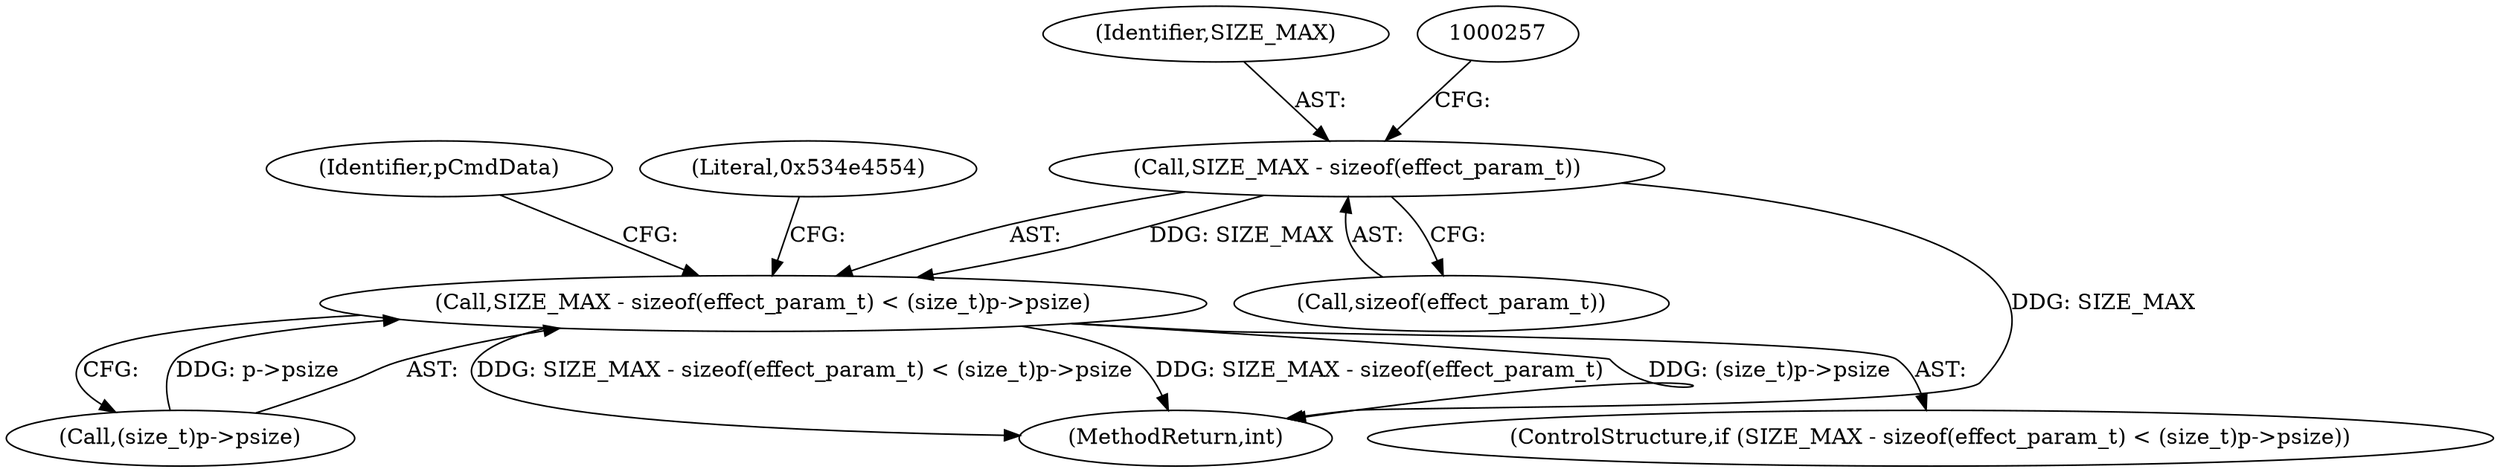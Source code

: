 digraph "0_Android_f490fc335772a9b14e78997486f4a572b0594c04_0@API" {
"1000252" [label="(Call,SIZE_MAX - sizeof(effect_param_t))"];
"1000251" [label="(Call,SIZE_MAX - sizeof(effect_param_t) < (size_t)p->psize)"];
"1000271" [label="(Identifier,pCmdData)"];
"1000254" [label="(Call,sizeof(effect_param_t))"];
"1000253" [label="(Identifier,SIZE_MAX)"];
"1000252" [label="(Call,SIZE_MAX - sizeof(effect_param_t))"];
"1000251" [label="(Call,SIZE_MAX - sizeof(effect_param_t) < (size_t)p->psize)"];
"1000256" [label="(Call,(size_t)p->psize)"];
"1000263" [label="(Literal,0x534e4554)"];
"1000685" [label="(MethodReturn,int)"];
"1000250" [label="(ControlStructure,if (SIZE_MAX - sizeof(effect_param_t) < (size_t)p->psize))"];
"1000252" -> "1000251"  [label="AST: "];
"1000252" -> "1000254"  [label="CFG: "];
"1000253" -> "1000252"  [label="AST: "];
"1000254" -> "1000252"  [label="AST: "];
"1000257" -> "1000252"  [label="CFG: "];
"1000252" -> "1000685"  [label="DDG: SIZE_MAX"];
"1000252" -> "1000251"  [label="DDG: SIZE_MAX"];
"1000251" -> "1000250"  [label="AST: "];
"1000251" -> "1000256"  [label="CFG: "];
"1000256" -> "1000251"  [label="AST: "];
"1000263" -> "1000251"  [label="CFG: "];
"1000271" -> "1000251"  [label="CFG: "];
"1000251" -> "1000685"  [label="DDG: SIZE_MAX - sizeof(effect_param_t) < (size_t)p->psize"];
"1000251" -> "1000685"  [label="DDG: SIZE_MAX - sizeof(effect_param_t)"];
"1000251" -> "1000685"  [label="DDG: (size_t)p->psize"];
"1000256" -> "1000251"  [label="DDG: p->psize"];
}
